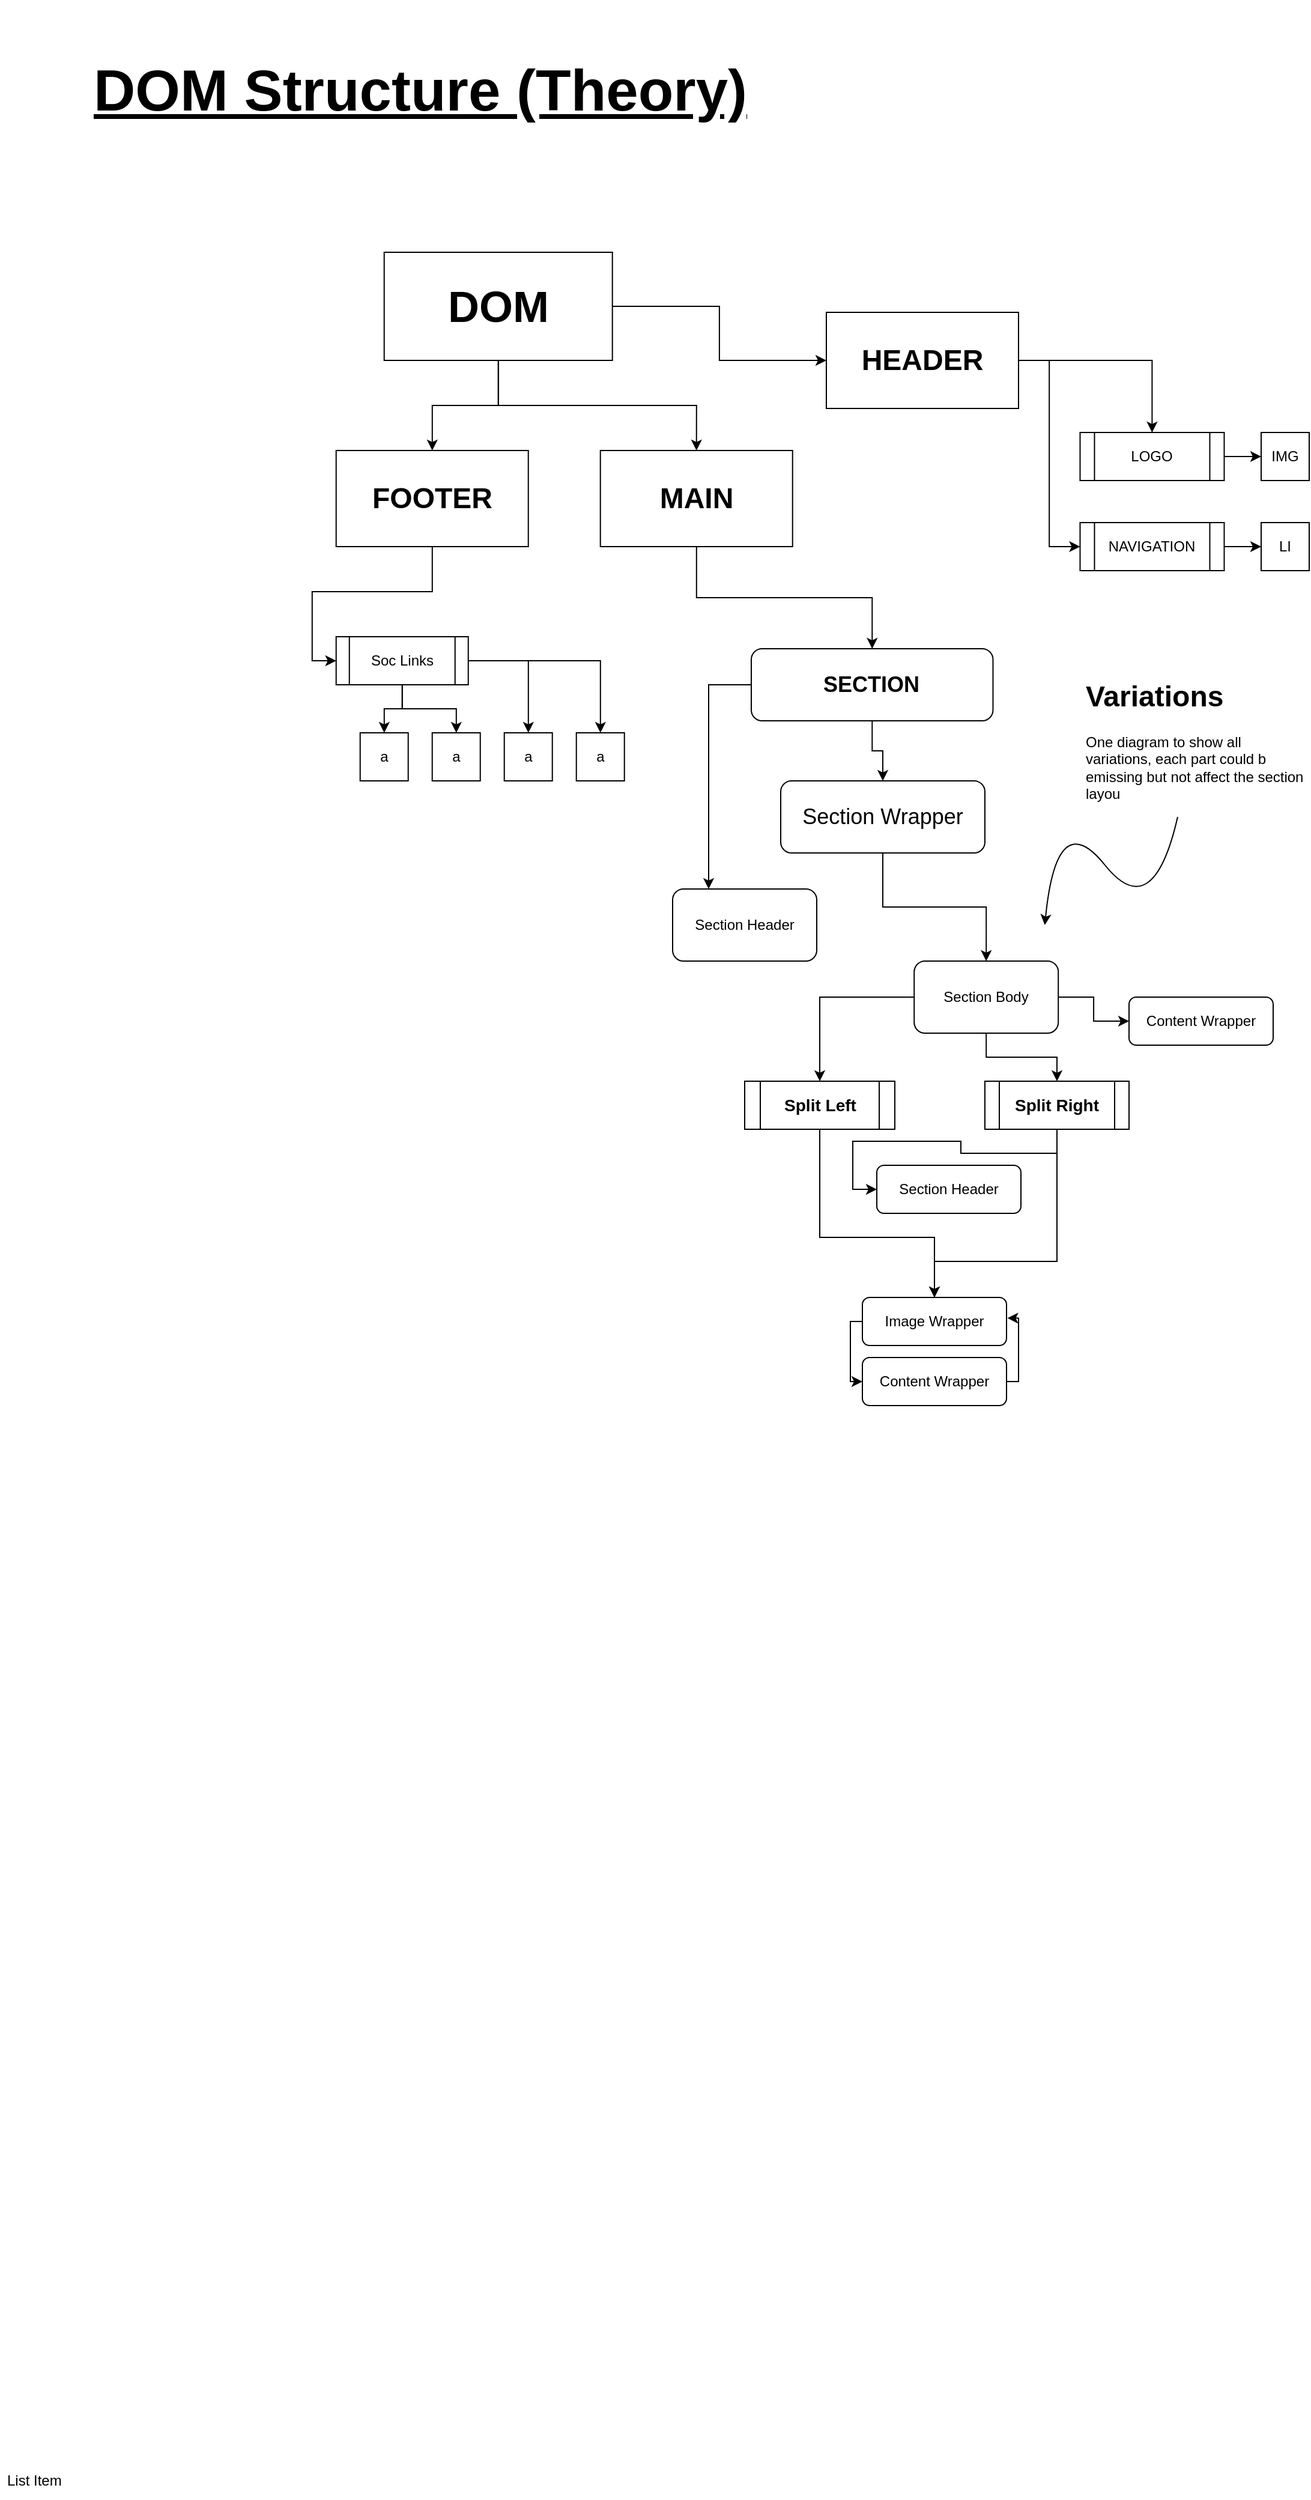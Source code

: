 <mxfile version="21.6.2" type="github">
  <diagram name="Page-1" id="3GMCaoutJsqQsDqICPwn">
    <mxGraphModel dx="4307" dy="4682" grid="1" gridSize="10" guides="1" tooltips="1" connect="1" arrows="1" fold="1" page="1" pageScale="1" pageWidth="850" pageHeight="1100" math="0" shadow="0">
      <root>
        <mxCell id="0" />
        <mxCell id="1" parent="0" />
        <mxCell id="UuIxYVkr14JvkqVsrURw-33" style="edgeStyle=orthogonalEdgeStyle;rounded=0;orthogonalLoop=1;jettySize=auto;html=1;" parent="1" source="UuIxYVkr14JvkqVsrURw-1" target="UuIxYVkr14JvkqVsrURw-3" edge="1">
          <mxGeometry relative="1" as="geometry" />
        </mxCell>
        <mxCell id="UuIxYVkr14JvkqVsrURw-36" style="edgeStyle=orthogonalEdgeStyle;rounded=0;orthogonalLoop=1;jettySize=auto;html=1;" parent="1" source="UuIxYVkr14JvkqVsrURw-1" target="UuIxYVkr14JvkqVsrURw-2" edge="1">
          <mxGeometry relative="1" as="geometry" />
        </mxCell>
        <mxCell id="IUQ1ileT8ZM5fcZU5scy-73" style="edgeStyle=orthogonalEdgeStyle;rounded=0;orthogonalLoop=1;jettySize=auto;html=1;entryX=0.5;entryY=0;entryDx=0;entryDy=0;" parent="1" source="UuIxYVkr14JvkqVsrURw-1" target="UuIxYVkr14JvkqVsrURw-4" edge="1">
          <mxGeometry relative="1" as="geometry" />
        </mxCell>
        <mxCell id="UuIxYVkr14JvkqVsrURw-1" value="&lt;font style=&quot;font-size: 36px;&quot;&gt;&lt;b&gt;DOM&lt;/b&gt;&lt;/font&gt;" style="rounded=0;whiteSpace=wrap;html=1;" parent="1" vertex="1">
          <mxGeometry x="-1250.14" y="-2060" width="190" height="90" as="geometry" />
        </mxCell>
        <mxCell id="UuIxYVkr14JvkqVsrURw-37" style="edgeStyle=orthogonalEdgeStyle;rounded=0;orthogonalLoop=1;jettySize=auto;html=1;" parent="1" source="UuIxYVkr14JvkqVsrURw-2" target="UuIxYVkr14JvkqVsrURw-9" edge="1">
          <mxGeometry relative="1" as="geometry" />
        </mxCell>
        <mxCell id="IUQ1ileT8ZM5fcZU5scy-74" style="edgeStyle=orthogonalEdgeStyle;rounded=0;orthogonalLoop=1;jettySize=auto;html=1;entryX=0;entryY=0.5;entryDx=0;entryDy=0;" parent="1" source="UuIxYVkr14JvkqVsrURw-2" target="UuIxYVkr14JvkqVsrURw-8" edge="1">
          <mxGeometry relative="1" as="geometry" />
        </mxCell>
        <mxCell id="UuIxYVkr14JvkqVsrURw-2" value="&lt;font style=&quot;font-size: 24px;&quot;&gt;&lt;b&gt;HEADER&lt;/b&gt;&lt;/font&gt;" style="rounded=0;whiteSpace=wrap;html=1;" parent="1" vertex="1">
          <mxGeometry x="-882.01" y="-2010" width="160" height="80" as="geometry" />
        </mxCell>
        <mxCell id="UuIxYVkr14JvkqVsrURw-56" style="edgeStyle=orthogonalEdgeStyle;rounded=0;orthogonalLoop=1;jettySize=auto;html=1;entryX=0;entryY=0.5;entryDx=0;entryDy=0;" parent="1" source="UuIxYVkr14JvkqVsrURw-3" target="UuIxYVkr14JvkqVsrURw-57" edge="1">
          <mxGeometry relative="1" as="geometry">
            <mxPoint x="-885.14" y="-2015" as="targetPoint" />
          </mxGeometry>
        </mxCell>
        <mxCell id="UuIxYVkr14JvkqVsrURw-3" value="&lt;font style=&quot;font-size: 24px;&quot;&gt;&lt;b&gt;FOOTER&lt;/b&gt;&lt;/font&gt;" style="rounded=0;whiteSpace=wrap;html=1;" parent="1" vertex="1">
          <mxGeometry x="-1290.14" y="-1895" width="160" height="80" as="geometry" />
        </mxCell>
        <mxCell id="UuIxYVkr14JvkqVsrURw-20" style="edgeStyle=orthogonalEdgeStyle;rounded=0;orthogonalLoop=1;jettySize=auto;html=1;" parent="1" source="UuIxYVkr14JvkqVsrURw-4" target="IUQ1ileT8ZM5fcZU5scy-51" edge="1">
          <mxGeometry relative="1" as="geometry">
            <mxPoint x="-215.14" y="-1765" as="targetPoint" />
          </mxGeometry>
        </mxCell>
        <mxCell id="UuIxYVkr14JvkqVsrURw-4" value="&lt;font style=&quot;font-size: 24px;&quot;&gt;&lt;b&gt;MAIN&lt;/b&gt;&lt;/font&gt;" style="rounded=0;whiteSpace=wrap;html=1;" parent="1" vertex="1">
          <mxGeometry x="-1070.14" y="-1895" width="160" height="80" as="geometry" />
        </mxCell>
        <mxCell id="UuIxYVkr14JvkqVsrURw-40" style="edgeStyle=orthogonalEdgeStyle;rounded=0;orthogonalLoop=1;jettySize=auto;html=1;" parent="1" source="UuIxYVkr14JvkqVsrURw-8" target="UuIxYVkr14JvkqVsrURw-12" edge="1">
          <mxGeometry relative="1" as="geometry" />
        </mxCell>
        <mxCell id="UuIxYVkr14JvkqVsrURw-8" value="NAVIGATION" style="shape=process;whiteSpace=wrap;html=1;backgroundOutline=1;" parent="1" vertex="1">
          <mxGeometry x="-670.76" y="-1835" width="120" height="40" as="geometry" />
        </mxCell>
        <mxCell id="UuIxYVkr14JvkqVsrURw-39" style="edgeStyle=orthogonalEdgeStyle;rounded=0;orthogonalLoop=1;jettySize=auto;html=1;" parent="1" source="UuIxYVkr14JvkqVsrURw-9" target="UuIxYVkr14JvkqVsrURw-17" edge="1">
          <mxGeometry relative="1" as="geometry" />
        </mxCell>
        <mxCell id="UuIxYVkr14JvkqVsrURw-9" value="LOGO" style="shape=process;whiteSpace=wrap;html=1;backgroundOutline=1;" parent="1" vertex="1">
          <mxGeometry x="-670.76" y="-1910" width="120" height="40" as="geometry" />
        </mxCell>
        <mxCell id="UuIxYVkr14JvkqVsrURw-12" value="LI" style="whiteSpace=wrap;html=1;aspect=fixed;" parent="1" vertex="1">
          <mxGeometry x="-520" y="-1835" width="40" height="40" as="geometry" />
        </mxCell>
        <mxCell id="UuIxYVkr14JvkqVsrURw-17" value="IMG" style="whiteSpace=wrap;html=1;aspect=fixed;" parent="1" vertex="1">
          <mxGeometry x="-520" y="-1910" width="40" height="40" as="geometry" />
        </mxCell>
        <mxCell id="IUQ1ileT8ZM5fcZU5scy-46" style="edgeStyle=orthogonalEdgeStyle;rounded=0;orthogonalLoop=1;jettySize=auto;html=1;" parent="1" source="UuIxYVkr14JvkqVsrURw-57" target="IUQ1ileT8ZM5fcZU5scy-45" edge="1">
          <mxGeometry relative="1" as="geometry" />
        </mxCell>
        <mxCell id="IUQ1ileT8ZM5fcZU5scy-48" style="edgeStyle=orthogonalEdgeStyle;rounded=0;orthogonalLoop=1;jettySize=auto;html=1;" parent="1" source="UuIxYVkr14JvkqVsrURw-57" target="IUQ1ileT8ZM5fcZU5scy-43" edge="1">
          <mxGeometry relative="1" as="geometry" />
        </mxCell>
        <mxCell id="IUQ1ileT8ZM5fcZU5scy-49" style="edgeStyle=orthogonalEdgeStyle;rounded=0;orthogonalLoop=1;jettySize=auto;html=1;" parent="1" source="UuIxYVkr14JvkqVsrURw-57" target="IUQ1ileT8ZM5fcZU5scy-42" edge="1">
          <mxGeometry relative="1" as="geometry" />
        </mxCell>
        <mxCell id="IUQ1ileT8ZM5fcZU5scy-72" style="edgeStyle=orthogonalEdgeStyle;rounded=0;orthogonalLoop=1;jettySize=auto;html=1;" parent="1" source="UuIxYVkr14JvkqVsrURw-57" target="IUQ1ileT8ZM5fcZU5scy-44" edge="1">
          <mxGeometry relative="1" as="geometry" />
        </mxCell>
        <mxCell id="UuIxYVkr14JvkqVsrURw-57" value="Soc Links" style="shape=process;whiteSpace=wrap;html=1;backgroundOutline=1;" parent="1" vertex="1">
          <mxGeometry x="-1290.14" y="-1740" width="110" height="40" as="geometry" />
        </mxCell>
        <mxCell id="IUQ1ileT8ZM5fcZU5scy-42" value="a" style="whiteSpace=wrap;html=1;aspect=fixed;" parent="1" vertex="1">
          <mxGeometry x="-1270.14" y="-1660" width="40" height="40" as="geometry" />
        </mxCell>
        <mxCell id="IUQ1ileT8ZM5fcZU5scy-43" value="a" style="whiteSpace=wrap;html=1;aspect=fixed;" parent="1" vertex="1">
          <mxGeometry x="-1210.14" y="-1660" width="40" height="40" as="geometry" />
        </mxCell>
        <mxCell id="IUQ1ileT8ZM5fcZU5scy-44" value="a" style="whiteSpace=wrap;html=1;aspect=fixed;" parent="1" vertex="1">
          <mxGeometry x="-1150.14" y="-1660" width="40" height="40" as="geometry" />
        </mxCell>
        <mxCell id="IUQ1ileT8ZM5fcZU5scy-45" value="a" style="whiteSpace=wrap;html=1;aspect=fixed;" parent="1" vertex="1">
          <mxGeometry x="-1090.14" y="-1660" width="40" height="40" as="geometry" />
        </mxCell>
        <mxCell id="IUQ1ileT8ZM5fcZU5scy-50" style="edgeStyle=orthogonalEdgeStyle;rounded=0;orthogonalLoop=1;jettySize=auto;html=1;" parent="1" source="IUQ1ileT8ZM5fcZU5scy-51" target="IUQ1ileT8ZM5fcZU5scy-58" edge="1">
          <mxGeometry relative="1" as="geometry" />
        </mxCell>
        <mxCell id="xF9MGvoeenfhF1J8Rx0V-10" style="edgeStyle=orthogonalEdgeStyle;rounded=0;orthogonalLoop=1;jettySize=auto;html=1;" edge="1" parent="1" source="IUQ1ileT8ZM5fcZU5scy-51" target="IUQ1ileT8ZM5fcZU5scy-52">
          <mxGeometry relative="1" as="geometry">
            <Array as="points">
              <mxPoint x="-980" y="-1700" />
            </Array>
          </mxGeometry>
        </mxCell>
        <mxCell id="IUQ1ileT8ZM5fcZU5scy-51" value="&lt;font style=&quot;font-size: 18px;&quot;&gt;&lt;b&gt;SECTION&lt;/b&gt;&lt;/font&gt;" style="rounded=1;whiteSpace=wrap;html=1;" parent="1" vertex="1">
          <mxGeometry x="-944.51" y="-1730" width="201.25" height="60" as="geometry" />
        </mxCell>
        <mxCell id="IUQ1ileT8ZM5fcZU5scy-52" value="Section Header" style="rounded=1;whiteSpace=wrap;html=1;" parent="1" vertex="1">
          <mxGeometry x="-1010" y="-1530" width="120" height="60" as="geometry" />
        </mxCell>
        <mxCell id="IUQ1ileT8ZM5fcZU5scy-53" style="edgeStyle=orthogonalEdgeStyle;rounded=0;orthogonalLoop=1;jettySize=auto;html=1;entryX=0.5;entryY=0;entryDx=0;entryDy=0;" parent="1" source="IUQ1ileT8ZM5fcZU5scy-55" target="IUQ1ileT8ZM5fcZU5scy-60" edge="1">
          <mxGeometry relative="1" as="geometry" />
        </mxCell>
        <mxCell id="IUQ1ileT8ZM5fcZU5scy-54" style="edgeStyle=orthogonalEdgeStyle;rounded=0;orthogonalLoop=1;jettySize=auto;html=1;entryX=0.5;entryY=0;entryDx=0;entryDy=0;" parent="1" source="IUQ1ileT8ZM5fcZU5scy-55" target="IUQ1ileT8ZM5fcZU5scy-63" edge="1">
          <mxGeometry relative="1" as="geometry" />
        </mxCell>
        <mxCell id="IUQ1ileT8ZM5fcZU5scy-67" style="edgeStyle=orthogonalEdgeStyle;rounded=0;orthogonalLoop=1;jettySize=auto;html=1;" parent="1" source="IUQ1ileT8ZM5fcZU5scy-55" target="IUQ1ileT8ZM5fcZU5scy-68" edge="1">
          <mxGeometry relative="1" as="geometry">
            <mxPoint x="-610.14" y="-1470" as="targetPoint" />
          </mxGeometry>
        </mxCell>
        <mxCell id="IUQ1ileT8ZM5fcZU5scy-55" value="Section Body" style="rounded=1;whiteSpace=wrap;html=1;glass=0;" parent="1" vertex="1">
          <mxGeometry x="-808.89" y="-1470" width="120" height="60" as="geometry" />
        </mxCell>
        <mxCell id="IUQ1ileT8ZM5fcZU5scy-57" style="edgeStyle=orthogonalEdgeStyle;rounded=0;orthogonalLoop=1;jettySize=auto;html=1;entryX=0.5;entryY=0;entryDx=0;entryDy=0;" parent="1" source="IUQ1ileT8ZM5fcZU5scy-58" target="IUQ1ileT8ZM5fcZU5scy-55" edge="1">
          <mxGeometry relative="1" as="geometry" />
        </mxCell>
        <mxCell id="IUQ1ileT8ZM5fcZU5scy-58" value="&lt;font style=&quot;font-size: 18px;&quot;&gt;Section Wrapper&lt;/font&gt;" style="rounded=1;whiteSpace=wrap;html=1;" parent="1" vertex="1">
          <mxGeometry x="-920" y="-1620" width="170" height="60" as="geometry" />
        </mxCell>
        <mxCell id="IUQ1ileT8ZM5fcZU5scy-88" style="edgeStyle=orthogonalEdgeStyle;rounded=0;orthogonalLoop=1;jettySize=auto;html=1;entryX=0.5;entryY=0;entryDx=0;entryDy=0;exitX=0.5;exitY=1;exitDx=0;exitDy=0;" parent="1" source="IUQ1ileT8ZM5fcZU5scy-60" target="IUQ1ileT8ZM5fcZU5scy-76" edge="1">
          <mxGeometry relative="1" as="geometry">
            <Array as="points">
              <mxPoint x="-888" y="-1240" />
              <mxPoint x="-792" y="-1240" />
            </Array>
          </mxGeometry>
        </mxCell>
        <mxCell id="IUQ1ileT8ZM5fcZU5scy-60" value="&lt;b style=&quot;border-color: var(--border-color);&quot;&gt;&lt;font style=&quot;font-size: 14px;&quot;&gt;Split Left&lt;/font&gt;&lt;/b&gt;" style="shape=process;whiteSpace=wrap;html=1;backgroundOutline=1;" parent="1" vertex="1">
          <mxGeometry x="-950" y="-1370" width="125" height="40" as="geometry" />
        </mxCell>
        <mxCell id="IUQ1ileT8ZM5fcZU5scy-61" style="edgeStyle=orthogonalEdgeStyle;rounded=0;orthogonalLoop=1;jettySize=auto;html=1;entryX=0;entryY=0.5;entryDx=0;entryDy=0;" parent="1" source="IUQ1ileT8ZM5fcZU5scy-63" target="IUQ1ileT8ZM5fcZU5scy-65" edge="1">
          <mxGeometry relative="1" as="geometry" />
        </mxCell>
        <mxCell id="IUQ1ileT8ZM5fcZU5scy-62" style="edgeStyle=orthogonalEdgeStyle;rounded=0;orthogonalLoop=1;jettySize=auto;html=1;entryX=0.5;entryY=0;entryDx=0;entryDy=0;" parent="1" source="IUQ1ileT8ZM5fcZU5scy-63" target="IUQ1ileT8ZM5fcZU5scy-76" edge="1">
          <mxGeometry relative="1" as="geometry">
            <mxPoint x="-714.61" y="-1279.32" as="targetPoint" />
            <Array as="points">
              <mxPoint x="-690" y="-1220" />
              <mxPoint x="-792" y="-1220" />
            </Array>
          </mxGeometry>
        </mxCell>
        <mxCell id="IUQ1ileT8ZM5fcZU5scy-63" value="&lt;b style=&quot;border-color: var(--border-color);&quot;&gt;&lt;font style=&quot;font-size: 14px;&quot;&gt;Split Right&lt;/font&gt;&lt;/b&gt;" style="shape=process;whiteSpace=wrap;html=1;backgroundOutline=1;" parent="1" vertex="1">
          <mxGeometry x="-750" y="-1370" width="120" height="40" as="geometry" />
        </mxCell>
        <mxCell id="IUQ1ileT8ZM5fcZU5scy-65" value="Section Header" style="rounded=1;whiteSpace=wrap;html=1;" parent="1" vertex="1">
          <mxGeometry x="-840" y="-1300" width="120" height="40" as="geometry" />
        </mxCell>
        <mxCell id="IUQ1ileT8ZM5fcZU5scy-68" value="Content Wrapper" style="rounded=1;whiteSpace=wrap;html=1;glass=0;" parent="1" vertex="1">
          <mxGeometry x="-630" y="-1440" width="120" height="40" as="geometry" />
        </mxCell>
        <mxCell id="IUQ1ileT8ZM5fcZU5scy-70" value="" style="curved=1;endArrow=classic;html=1;rounded=0;" parent="1" source="IUQ1ileT8ZM5fcZU5scy-71" edge="1">
          <mxGeometry width="50" height="50" relative="1" as="geometry">
            <mxPoint x="-610.14" y="-1630" as="sourcePoint" />
            <mxPoint x="-700.14" y="-1500" as="targetPoint" />
            <Array as="points">
              <mxPoint x="-610.14" y="-1500" />
              <mxPoint x="-690.14" y="-1600" />
            </Array>
          </mxGeometry>
        </mxCell>
        <mxCell id="IUQ1ileT8ZM5fcZU5scy-71" value="&lt;h1&gt;Variations&lt;/h1&gt;&lt;p&gt;One diagram to show all variations, each part could b emissing but not affect the section layou&lt;/p&gt;" style="text;html=1;strokeColor=none;fillColor=none;spacing=5;spacingTop=-20;whiteSpace=wrap;overflow=hidden;rounded=0;" parent="1" vertex="1">
          <mxGeometry x="-670.76" y="-1710" width="190" height="120" as="geometry" />
        </mxCell>
        <mxCell id="IUQ1ileT8ZM5fcZU5scy-80" style="edgeStyle=orthogonalEdgeStyle;rounded=0;orthogonalLoop=1;jettySize=auto;html=1;exitX=0;exitY=0.5;exitDx=0;exitDy=0;entryX=0;entryY=0.5;entryDx=0;entryDy=0;" parent="1" source="IUQ1ileT8ZM5fcZU5scy-76" target="IUQ1ileT8ZM5fcZU5scy-77" edge="1">
          <mxGeometry relative="1" as="geometry">
            <Array as="points">
              <mxPoint x="-862" y="-1170" />
              <mxPoint x="-862" y="-1120" />
            </Array>
          </mxGeometry>
        </mxCell>
        <mxCell id="IUQ1ileT8ZM5fcZU5scy-76" value="Image Wrapper" style="rounded=1;whiteSpace=wrap;html=1;glass=0;" parent="1" vertex="1">
          <mxGeometry x="-852" y="-1190" width="120" height="40" as="geometry" />
        </mxCell>
        <mxCell id="IUQ1ileT8ZM5fcZU5scy-83" style="edgeStyle=orthogonalEdgeStyle;rounded=0;orthogonalLoop=1;jettySize=auto;html=1;entryX=1.006;entryY=0.429;entryDx=0;entryDy=0;entryPerimeter=0;exitX=1;exitY=0.5;exitDx=0;exitDy=0;" parent="1" source="IUQ1ileT8ZM5fcZU5scy-77" target="IUQ1ileT8ZM5fcZU5scy-76" edge="1">
          <mxGeometry relative="1" as="geometry">
            <Array as="points">
              <mxPoint x="-722" y="-1120" />
              <mxPoint x="-722" y="-1173" />
            </Array>
          </mxGeometry>
        </mxCell>
        <mxCell id="IUQ1ileT8ZM5fcZU5scy-77" value="Content Wrapper" style="rounded=1;whiteSpace=wrap;html=1;glass=0;" parent="1" vertex="1">
          <mxGeometry x="-852" y="-1140" width="120" height="40" as="geometry" />
        </mxCell>
        <mxCell id="kM5XisoWnwn55lFqt0PV-1" value="&lt;font style=&quot;font-size: 48px;&quot;&gt;&lt;b&gt;&lt;u&gt;DOM Structure (Theory)&lt;/u&gt;&lt;/b&gt;&lt;/font&gt;" style="text;html=1;strokeColor=none;fillColor=none;align=center;verticalAlign=middle;whiteSpace=wrap;rounded=0;" parent="1" vertex="1">
          <mxGeometry x="-1494.51" y="-2270" width="550" height="150" as="geometry" />
        </mxCell>
        <mxCell id="kM5XisoWnwn55lFqt0PV-2" value="List Item" style="text;strokeColor=none;fillColor=none;align=left;verticalAlign=middle;spacingLeft=4;spacingRight=4;overflow=hidden;points=[[0,0.5],[1,0.5]];portConstraint=eastwest;rotatable=0;whiteSpace=wrap;html=1;" parent="1" vertex="1">
          <mxGeometry x="-1570" y="-220" width="80" height="30" as="geometry" />
        </mxCell>
      </root>
    </mxGraphModel>
  </diagram>
</mxfile>
